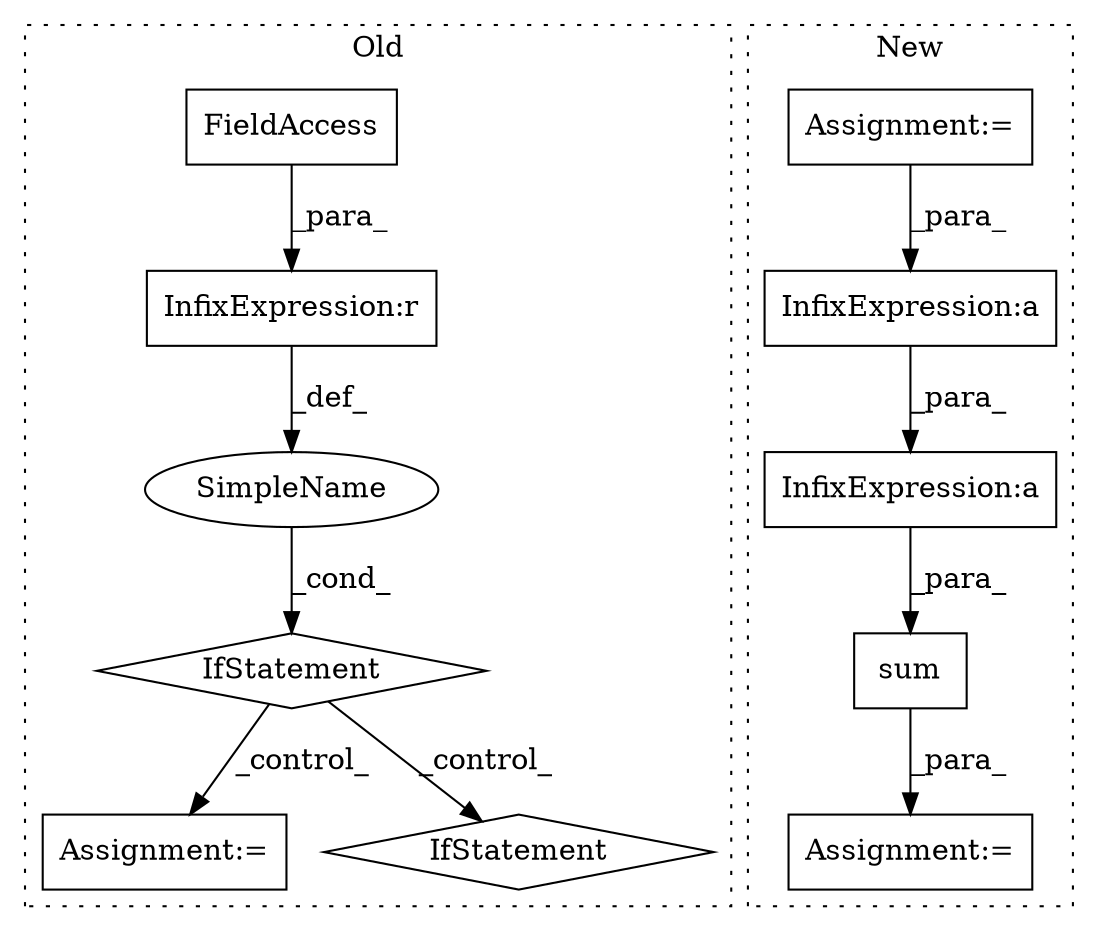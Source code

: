 digraph G {
subgraph cluster0 {
1 [label="IfStatement" a="25" s="10685,10717" l="4,2" shape="diamond"];
3 [label="Assignment:=" a="7" s="10733" l="14" shape="box"];
4 [label="SimpleName" a="42" s="" l="" shape="ellipse"];
6 [label="InfixExpression:r" a="27" s="10706" l="3" shape="box"];
8 [label="FieldAccess" a="22" s="10709" l="8" shape="box"];
9 [label="IfStatement" a="25" s="10819" l="43" shape="diamond"];
label = "Old";
style="dotted";
}
subgraph cluster1 {
2 [label="sum" a="32" s="11460,11480" l="4,1" shape="box"];
5 [label="Assignment:=" a="7" s="11431" l="1" shape="box"];
7 [label="Assignment:=" a="7" s="11308" l="1" shape="box"];
10 [label="InfixExpression:a" a="27" s="11466" l="3" shape="box"];
11 [label="InfixExpression:a" a="27" s="11476" l="3" shape="box"];
label = "New";
style="dotted";
}
1 -> 3 [label="_control_"];
1 -> 9 [label="_control_"];
2 -> 5 [label="_para_"];
4 -> 1 [label="_cond_"];
6 -> 4 [label="_def_"];
7 -> 10 [label="_para_"];
8 -> 6 [label="_para_"];
10 -> 11 [label="_para_"];
11 -> 2 [label="_para_"];
}